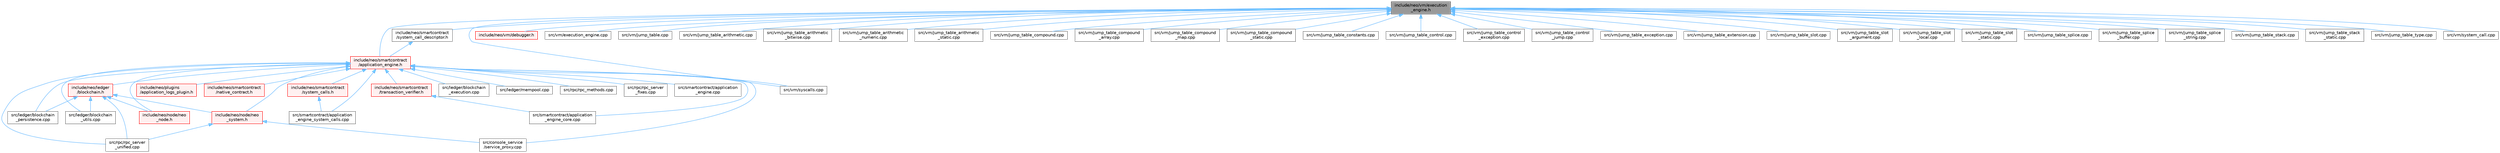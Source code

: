 digraph "include/neo/vm/execution_engine.h"
{
 // LATEX_PDF_SIZE
  bgcolor="transparent";
  edge [fontname=Helvetica,fontsize=10,labelfontname=Helvetica,labelfontsize=10];
  node [fontname=Helvetica,fontsize=10,shape=box,height=0.2,width=0.4];
  Node1 [id="Node000001",label="include/neo/vm/execution\l_engine.h",height=0.2,width=0.4,color="gray40", fillcolor="grey60", style="filled", fontcolor="black",tooltip=" "];
  Node1 -> Node2 [id="edge1_Node000001_Node000002",dir="back",color="steelblue1",style="solid",tooltip=" "];
  Node2 [id="Node000002",label="include/neo/smartcontract\l/application_engine.h",height=0.2,width=0.4,color="red", fillcolor="#FFF0F0", style="filled",URL="$application__engine_8h.html",tooltip=" "];
  Node2 -> Node3 [id="edge2_Node000002_Node000003",dir="back",color="steelblue1",style="solid",tooltip=" "];
  Node3 [id="Node000003",label="include/neo/ledger\l/blockchain.h",height=0.2,width=0.4,color="red", fillcolor="#FFF0F0", style="filled",URL="$blockchain_8h.html",tooltip=" "];
  Node3 -> Node9 [id="edge3_Node000003_Node000009",dir="back",color="steelblue1",style="solid",tooltip=" "];
  Node9 [id="Node000009",label="include/neo/node/neo\l_node.h",height=0.2,width=0.4,color="red", fillcolor="#FFF0F0", style="filled",URL="$neo__node_8h.html",tooltip=" "];
  Node3 -> Node88 [id="edge4_Node000003_Node000088",dir="back",color="steelblue1",style="solid",tooltip=" "];
  Node88 [id="Node000088",label="include/neo/node/neo\l_system.h",height=0.2,width=0.4,color="red", fillcolor="#FFF0F0", style="filled",URL="$node_2neo__system_8h.html",tooltip=" "];
  Node88 -> Node92 [id="edge5_Node000088_Node000092",dir="back",color="steelblue1",style="solid",tooltip=" "];
  Node92 [id="Node000092",label="src/console_service\l/service_proxy.cpp",height=0.2,width=0.4,color="grey40", fillcolor="white", style="filled",URL="$service__proxy_8cpp.html",tooltip=" "];
  Node88 -> Node77 [id="edge6_Node000088_Node000077",dir="back",color="steelblue1",style="solid",tooltip=" "];
  Node77 [id="Node000077",label="src/rpc/rpc_server\l_unified.cpp",height=0.2,width=0.4,color="grey40", fillcolor="white", style="filled",URL="$rpc__server__unified_8cpp.html",tooltip=" "];
  Node3 -> Node23 [id="edge7_Node000003_Node000023",dir="back",color="steelblue1",style="solid",tooltip=" "];
  Node23 [id="Node000023",label="src/ledger/blockchain\l_persistence.cpp",height=0.2,width=0.4,color="grey40", fillcolor="white", style="filled",URL="$blockchain__persistence_8cpp.html",tooltip=" "];
  Node3 -> Node24 [id="edge8_Node000003_Node000024",dir="back",color="steelblue1",style="solid",tooltip=" "];
  Node24 [id="Node000024",label="src/ledger/blockchain\l_utils.cpp",height=0.2,width=0.4,color="grey40", fillcolor="white", style="filled",URL="$blockchain__utils_8cpp.html",tooltip=" "];
  Node3 -> Node77 [id="edge9_Node000003_Node000077",dir="back",color="steelblue1",style="solid",tooltip=" "];
  Node2 -> Node9 [id="edge10_Node000002_Node000009",dir="back",color="steelblue1",style="solid",tooltip=" "];
  Node2 -> Node88 [id="edge11_Node000002_Node000088",dir="back",color="steelblue1",style="solid",tooltip=" "];
  Node2 -> Node52 [id="edge12_Node000002_Node000052",dir="back",color="steelblue1",style="solid",tooltip=" "];
  Node52 [id="Node000052",label="include/neo/plugins\l/application_logs_plugin.h",height=0.2,width=0.4,color="red", fillcolor="#FFF0F0", style="filled",URL="$application__logs__plugin_8h.html",tooltip=" "];
  Node2 -> Node101 [id="edge13_Node000002_Node000101",dir="back",color="steelblue1",style="solid",tooltip=" "];
  Node101 [id="Node000101",label="include/neo/smartcontract\l/native_contract.h",height=0.2,width=0.4,color="red", fillcolor="#FFF0F0", style="filled",URL="$native__contract_8h.html",tooltip=" "];
  Node2 -> Node103 [id="edge14_Node000002_Node000103",dir="back",color="steelblue1",style="solid",tooltip=" "];
  Node103 [id="Node000103",label="include/neo/smartcontract\l/system_calls.h",height=0.2,width=0.4,color="red", fillcolor="#FFF0F0", style="filled",URL="$system__calls_8h.html",tooltip=" "];
  Node103 -> Node104 [id="edge15_Node000103_Node000104",dir="back",color="steelblue1",style="solid",tooltip=" "];
  Node104 [id="Node000104",label="src/smartcontract/application\l_engine_system_calls.cpp",height=0.2,width=0.4,color="grey40", fillcolor="white", style="filled",URL="$application__engine__system__calls_8cpp.html",tooltip=" "];
  Node2 -> Node110 [id="edge16_Node000002_Node000110",dir="back",color="steelblue1",style="solid",tooltip=" "];
  Node110 [id="Node000110",label="include/neo/smartcontract\l/transaction_verifier.h",height=0.2,width=0.4,color="red", fillcolor="#FFF0F0", style="filled",URL="$transaction__verifier_8h.html",tooltip=" "];
  Node110 -> Node111 [id="edge17_Node000110_Node000111",dir="back",color="steelblue1",style="solid",tooltip=" "];
  Node111 [id="Node000111",label="src/smartcontract/application\l_engine_core.cpp",height=0.2,width=0.4,color="grey40", fillcolor="white", style="filled",URL="$application__engine__core_8cpp.html",tooltip=" "];
  Node2 -> Node92 [id="edge18_Node000002_Node000092",dir="back",color="steelblue1",style="solid",tooltip=" "];
  Node2 -> Node113 [id="edge19_Node000002_Node000113",dir="back",color="steelblue1",style="solid",tooltip=" "];
  Node113 [id="Node000113",label="src/ledger/blockchain\l_execution.cpp",height=0.2,width=0.4,color="grey40", fillcolor="white", style="filled",URL="$blockchain__execution_8cpp.html",tooltip=" "];
  Node2 -> Node23 [id="edge20_Node000002_Node000023",dir="back",color="steelblue1",style="solid",tooltip=" "];
  Node2 -> Node24 [id="edge21_Node000002_Node000024",dir="back",color="steelblue1",style="solid",tooltip=" "];
  Node2 -> Node25 [id="edge22_Node000002_Node000025",dir="back",color="steelblue1",style="solid",tooltip=" "];
  Node25 [id="Node000025",label="src/ledger/mempool.cpp",height=0.2,width=0.4,color="grey40", fillcolor="white", style="filled",URL="$mempool_8cpp.html",tooltip=" "];
  Node2 -> Node90 [id="edge23_Node000002_Node000090",dir="back",color="steelblue1",style="solid",tooltip=" "];
  Node90 [id="Node000090",label="src/rpc/rpc_methods.cpp",height=0.2,width=0.4,color="grey40", fillcolor="white", style="filled",URL="$rpc__methods_8cpp.html",tooltip=" "];
  Node2 -> Node74 [id="edge24_Node000002_Node000074",dir="back",color="steelblue1",style="solid",tooltip=" "];
  Node74 [id="Node000074",label="src/rpc/rpc_server\l_fixes.cpp",height=0.2,width=0.4,color="grey40", fillcolor="white", style="filled",URL="$rpc__server__fixes_8cpp.html",tooltip=" "];
  Node2 -> Node77 [id="edge25_Node000002_Node000077",dir="back",color="steelblue1",style="solid",tooltip=" "];
  Node2 -> Node114 [id="edge26_Node000002_Node000114",dir="back",color="steelblue1",style="solid",tooltip=" "];
  Node114 [id="Node000114",label="src/smartcontract/application\l_engine.cpp",height=0.2,width=0.4,color="grey40", fillcolor="white", style="filled",URL="$application__engine_8cpp.html",tooltip=" "];
  Node2 -> Node111 [id="edge27_Node000002_Node000111",dir="back",color="steelblue1",style="solid",tooltip=" "];
  Node2 -> Node104 [id="edge28_Node000002_Node000104",dir="back",color="steelblue1",style="solid",tooltip=" "];
  Node2 -> Node144 [id="edge29_Node000002_Node000144",dir="back",color="steelblue1",style="solid",tooltip=" "];
  Node144 [id="Node000144",label="src/vm/syscalls.cpp",height=0.2,width=0.4,color="grey40", fillcolor="white", style="filled",URL="$syscalls_8cpp.html",tooltip=" "];
  Node1 -> Node145 [id="edge30_Node000001_Node000145",dir="back",color="steelblue1",style="solid",tooltip=" "];
  Node145 [id="Node000145",label="include/neo/smartcontract\l/system_call_descriptor.h",height=0.2,width=0.4,color="grey40", fillcolor="white", style="filled",URL="$system__call__descriptor_8h.html",tooltip=" "];
  Node145 -> Node2 [id="edge31_Node000145_Node000002",dir="back",color="steelblue1",style="solid",tooltip=" "];
  Node1 -> Node146 [id="edge32_Node000001_Node000146",dir="back",color="steelblue1",style="solid",tooltip=" "];
  Node146 [id="Node000146",label="include/neo/vm/debugger.h",height=0.2,width=0.4,color="red", fillcolor="#FFF0F0", style="filled",URL="$debugger_8h.html",tooltip=" "];
  Node1 -> Node148 [id="edge33_Node000001_Node000148",dir="back",color="steelblue1",style="solid",tooltip=" "];
  Node148 [id="Node000148",label="src/vm/execution_engine.cpp",height=0.2,width=0.4,color="grey40", fillcolor="white", style="filled",URL="$execution__engine_8cpp.html",tooltip=" "];
  Node1 -> Node149 [id="edge34_Node000001_Node000149",dir="back",color="steelblue1",style="solid",tooltip=" "];
  Node149 [id="Node000149",label="src/vm/jump_table.cpp",height=0.2,width=0.4,color="grey40", fillcolor="white", style="filled",URL="$jump__table_8cpp.html",tooltip=" "];
  Node1 -> Node150 [id="edge35_Node000001_Node000150",dir="back",color="steelblue1",style="solid",tooltip=" "];
  Node150 [id="Node000150",label="src/vm/jump_table_arithmetic.cpp",height=0.2,width=0.4,color="grey40", fillcolor="white", style="filled",URL="$jump__table__arithmetic_8cpp.html",tooltip=" "];
  Node1 -> Node151 [id="edge36_Node000001_Node000151",dir="back",color="steelblue1",style="solid",tooltip=" "];
  Node151 [id="Node000151",label="src/vm/jump_table_arithmetic\l_bitwise.cpp",height=0.2,width=0.4,color="grey40", fillcolor="white", style="filled",URL="$jump__table__arithmetic__bitwise_8cpp.html",tooltip=" "];
  Node1 -> Node152 [id="edge37_Node000001_Node000152",dir="back",color="steelblue1",style="solid",tooltip=" "];
  Node152 [id="Node000152",label="src/vm/jump_table_arithmetic\l_numeric.cpp",height=0.2,width=0.4,color="grey40", fillcolor="white", style="filled",URL="$jump__table__arithmetic__numeric_8cpp.html",tooltip=" "];
  Node1 -> Node153 [id="edge38_Node000001_Node000153",dir="back",color="steelblue1",style="solid",tooltip=" "];
  Node153 [id="Node000153",label="src/vm/jump_table_arithmetic\l_static.cpp",height=0.2,width=0.4,color="grey40", fillcolor="white", style="filled",URL="$jump__table__arithmetic__static_8cpp.html",tooltip=" "];
  Node1 -> Node154 [id="edge39_Node000001_Node000154",dir="back",color="steelblue1",style="solid",tooltip=" "];
  Node154 [id="Node000154",label="src/vm/jump_table_compound.cpp",height=0.2,width=0.4,color="grey40", fillcolor="white", style="filled",URL="$jump__table__compound_8cpp.html",tooltip=" "];
  Node1 -> Node155 [id="edge40_Node000001_Node000155",dir="back",color="steelblue1",style="solid",tooltip=" "];
  Node155 [id="Node000155",label="src/vm/jump_table_compound\l_array.cpp",height=0.2,width=0.4,color="grey40", fillcolor="white", style="filled",URL="$jump__table__compound__array_8cpp.html",tooltip=" "];
  Node1 -> Node156 [id="edge41_Node000001_Node000156",dir="back",color="steelblue1",style="solid",tooltip=" "];
  Node156 [id="Node000156",label="src/vm/jump_table_compound\l_map.cpp",height=0.2,width=0.4,color="grey40", fillcolor="white", style="filled",URL="$jump__table__compound__map_8cpp.html",tooltip=" "];
  Node1 -> Node157 [id="edge42_Node000001_Node000157",dir="back",color="steelblue1",style="solid",tooltip=" "];
  Node157 [id="Node000157",label="src/vm/jump_table_compound\l_static.cpp",height=0.2,width=0.4,color="grey40", fillcolor="white", style="filled",URL="$jump__table__compound__static_8cpp.html",tooltip=" "];
  Node1 -> Node158 [id="edge43_Node000001_Node000158",dir="back",color="steelblue1",style="solid",tooltip=" "];
  Node158 [id="Node000158",label="src/vm/jump_table_constants.cpp",height=0.2,width=0.4,color="grey40", fillcolor="white", style="filled",URL="$jump__table__constants_8cpp.html",tooltip=" "];
  Node1 -> Node159 [id="edge44_Node000001_Node000159",dir="back",color="steelblue1",style="solid",tooltip=" "];
  Node159 [id="Node000159",label="src/vm/jump_table_control.cpp",height=0.2,width=0.4,color="grey40", fillcolor="white", style="filled",URL="$jump__table__control_8cpp.html",tooltip=" "];
  Node1 -> Node160 [id="edge45_Node000001_Node000160",dir="back",color="steelblue1",style="solid",tooltip=" "];
  Node160 [id="Node000160",label="src/vm/jump_table_control\l_exception.cpp",height=0.2,width=0.4,color="grey40", fillcolor="white", style="filled",URL="$jump__table__control__exception_8cpp.html",tooltip=" "];
  Node1 -> Node161 [id="edge46_Node000001_Node000161",dir="back",color="steelblue1",style="solid",tooltip=" "];
  Node161 [id="Node000161",label="src/vm/jump_table_control\l_jump.cpp",height=0.2,width=0.4,color="grey40", fillcolor="white", style="filled",URL="$jump__table__control__jump_8cpp.html",tooltip=" "];
  Node1 -> Node162 [id="edge47_Node000001_Node000162",dir="back",color="steelblue1",style="solid",tooltip=" "];
  Node162 [id="Node000162",label="src/vm/jump_table_exception.cpp",height=0.2,width=0.4,color="grey40", fillcolor="white", style="filled",URL="$jump__table__exception_8cpp.html",tooltip=" "];
  Node1 -> Node163 [id="edge48_Node000001_Node000163",dir="back",color="steelblue1",style="solid",tooltip=" "];
  Node163 [id="Node000163",label="src/vm/jump_table_extension.cpp",height=0.2,width=0.4,color="grey40", fillcolor="white", style="filled",URL="$jump__table__extension_8cpp.html",tooltip=" "];
  Node1 -> Node164 [id="edge49_Node000001_Node000164",dir="back",color="steelblue1",style="solid",tooltip=" "];
  Node164 [id="Node000164",label="src/vm/jump_table_slot.cpp",height=0.2,width=0.4,color="grey40", fillcolor="white", style="filled",URL="$jump__table__slot_8cpp.html",tooltip=" "];
  Node1 -> Node165 [id="edge50_Node000001_Node000165",dir="back",color="steelblue1",style="solid",tooltip=" "];
  Node165 [id="Node000165",label="src/vm/jump_table_slot\l_argument.cpp",height=0.2,width=0.4,color="grey40", fillcolor="white", style="filled",URL="$jump__table__slot__argument_8cpp.html",tooltip=" "];
  Node1 -> Node166 [id="edge51_Node000001_Node000166",dir="back",color="steelblue1",style="solid",tooltip=" "];
  Node166 [id="Node000166",label="src/vm/jump_table_slot\l_local.cpp",height=0.2,width=0.4,color="grey40", fillcolor="white", style="filled",URL="$jump__table__slot__local_8cpp.html",tooltip=" "];
  Node1 -> Node167 [id="edge52_Node000001_Node000167",dir="back",color="steelblue1",style="solid",tooltip=" "];
  Node167 [id="Node000167",label="src/vm/jump_table_slot\l_static.cpp",height=0.2,width=0.4,color="grey40", fillcolor="white", style="filled",URL="$jump__table__slot__static_8cpp.html",tooltip=" "];
  Node1 -> Node168 [id="edge53_Node000001_Node000168",dir="back",color="steelblue1",style="solid",tooltip=" "];
  Node168 [id="Node000168",label="src/vm/jump_table_splice.cpp",height=0.2,width=0.4,color="grey40", fillcolor="white", style="filled",URL="$jump__table__splice_8cpp.html",tooltip=" "];
  Node1 -> Node169 [id="edge54_Node000001_Node000169",dir="back",color="steelblue1",style="solid",tooltip=" "];
  Node169 [id="Node000169",label="src/vm/jump_table_splice\l_buffer.cpp",height=0.2,width=0.4,color="grey40", fillcolor="white", style="filled",URL="$jump__table__splice__buffer_8cpp.html",tooltip=" "];
  Node1 -> Node170 [id="edge55_Node000001_Node000170",dir="back",color="steelblue1",style="solid",tooltip=" "];
  Node170 [id="Node000170",label="src/vm/jump_table_splice\l_string.cpp",height=0.2,width=0.4,color="grey40", fillcolor="white", style="filled",URL="$jump__table__splice__string_8cpp.html",tooltip=" "];
  Node1 -> Node171 [id="edge56_Node000001_Node000171",dir="back",color="steelblue1",style="solid",tooltip=" "];
  Node171 [id="Node000171",label="src/vm/jump_table_stack.cpp",height=0.2,width=0.4,color="grey40", fillcolor="white", style="filled",URL="$jump__table__stack_8cpp.html",tooltip=" "];
  Node1 -> Node172 [id="edge57_Node000001_Node000172",dir="back",color="steelblue1",style="solid",tooltip=" "];
  Node172 [id="Node000172",label="src/vm/jump_table_stack\l_static.cpp",height=0.2,width=0.4,color="grey40", fillcolor="white", style="filled",URL="$jump__table__stack__static_8cpp.html",tooltip=" "];
  Node1 -> Node173 [id="edge58_Node000001_Node000173",dir="back",color="steelblue1",style="solid",tooltip=" "];
  Node173 [id="Node000173",label="src/vm/jump_table_type.cpp",height=0.2,width=0.4,color="grey40", fillcolor="white", style="filled",URL="$jump__table__type_8cpp.html",tooltip=" "];
  Node1 -> Node144 [id="edge59_Node000001_Node000144",dir="back",color="steelblue1",style="solid",tooltip=" "];
  Node1 -> Node174 [id="edge60_Node000001_Node000174",dir="back",color="steelblue1",style="solid",tooltip=" "];
  Node174 [id="Node000174",label="src/vm/system_call.cpp",height=0.2,width=0.4,color="grey40", fillcolor="white", style="filled",URL="$system__call_8cpp.html",tooltip=" "];
}
